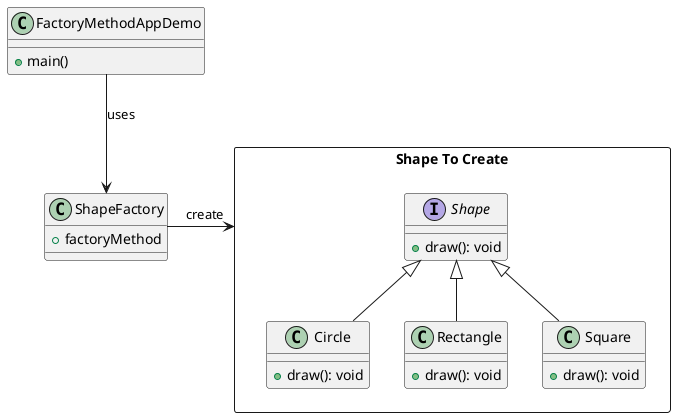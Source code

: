 @startuml


package "Shape To Create" <<Rectangle>>{
interface Shape {
+ draw(): void
}
class Circle {
+ draw(): void
}
class Rectangle {
+ draw(): void
}
class Square {
+ draw(): void
}

Shape <|-- Circle
Shape <|-- Rectangle
Shape <|-- Square

}
class ShapeFactory{
+ factoryMethod
}

class FactoryMethodAppDemo{
+ main()
}

FactoryMethodAppDemo -->ShapeFactory:uses
ShapeFactory -right-> "Shape To Create":create
@enduml
